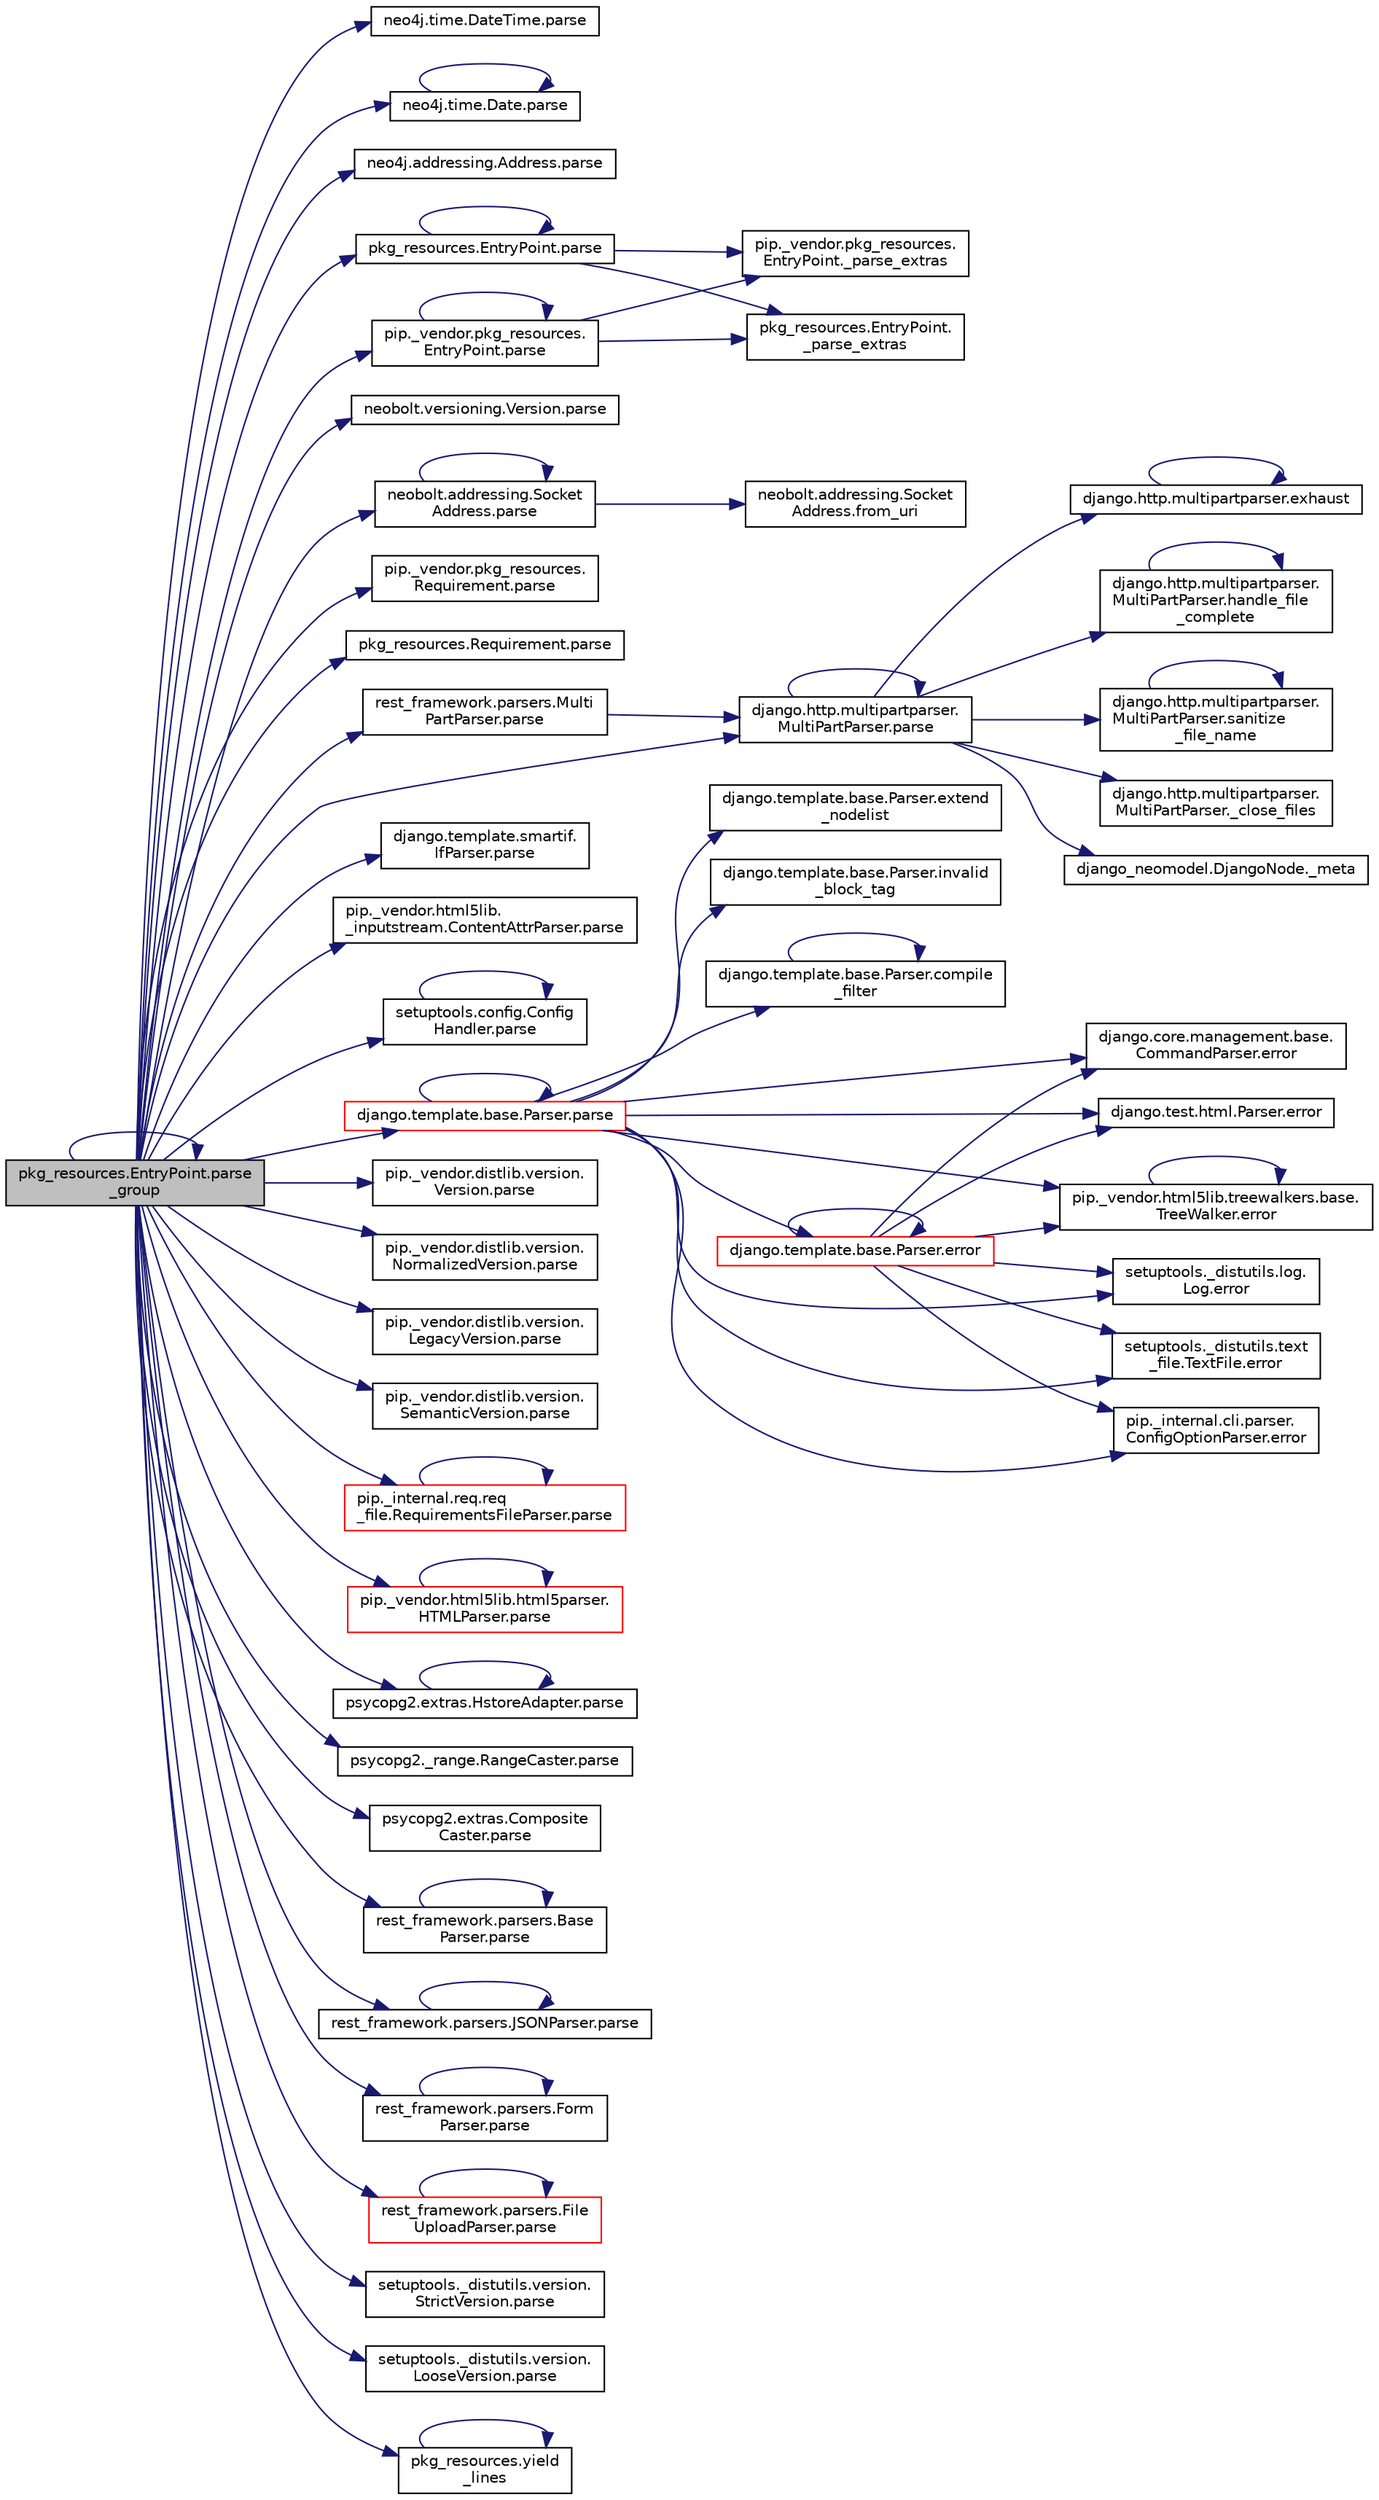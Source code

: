 digraph "pkg_resources.EntryPoint.parse_group"
{
 // LATEX_PDF_SIZE
  edge [fontname="Helvetica",fontsize="10",labelfontname="Helvetica",labelfontsize="10"];
  node [fontname="Helvetica",fontsize="10",shape=record];
  rankdir="LR";
  Node1 [label="pkg_resources.EntryPoint.parse\l_group",height=0.2,width=0.4,color="black", fillcolor="grey75", style="filled", fontcolor="black",tooltip=" "];
  Node1 -> Node2 [color="midnightblue",fontsize="10",style="solid",fontname="Helvetica"];
  Node2 [label="neo4j.time.DateTime.parse",height=0.2,width=0.4,color="black", fillcolor="white", style="filled",URL="$d4/dcd/classneo4j_1_1time_1_1_date_time.html#ac13839a174181d6a66369c7ca99d620a",tooltip=" "];
  Node1 -> Node3 [color="midnightblue",fontsize="10",style="solid",fontname="Helvetica"];
  Node3 [label="neo4j.time.Date.parse",height=0.2,width=0.4,color="black", fillcolor="white", style="filled",URL="$d1/d6f/classneo4j_1_1time_1_1_date.html#afb512559ec213efee217a7aaec59ee30",tooltip=" "];
  Node3 -> Node3 [color="midnightblue",fontsize="10",style="solid",fontname="Helvetica"];
  Node1 -> Node4 [color="midnightblue",fontsize="10",style="solid",fontname="Helvetica"];
  Node4 [label="neo4j.addressing.Address.parse",height=0.2,width=0.4,color="black", fillcolor="white", style="filled",URL="$dd/da4/classneo4j_1_1addressing_1_1_address.html#ae3e1244ed7a735607a6dc0b7892fe05c",tooltip=" "];
  Node1 -> Node5 [color="midnightblue",fontsize="10",style="solid",fontname="Helvetica"];
  Node5 [label="pip._vendor.pkg_resources.\lEntryPoint.parse",height=0.2,width=0.4,color="black", fillcolor="white", style="filled",URL="$dc/d51/classpip_1_1__vendor_1_1pkg__resources_1_1_entry_point.html#a4531e99bede9d6301429f729211ff862",tooltip=" "];
  Node5 -> Node6 [color="midnightblue",fontsize="10",style="solid",fontname="Helvetica"];
  Node6 [label="pip._vendor.pkg_resources.\lEntryPoint._parse_extras",height=0.2,width=0.4,color="black", fillcolor="white", style="filled",URL="$dc/d51/classpip_1_1__vendor_1_1pkg__resources_1_1_entry_point.html#a6c08b8172c8c00adbfa8148341ca3efc",tooltip=" "];
  Node5 -> Node7 [color="midnightblue",fontsize="10",style="solid",fontname="Helvetica"];
  Node7 [label="pkg_resources.EntryPoint.\l_parse_extras",height=0.2,width=0.4,color="black", fillcolor="white", style="filled",URL="$de/dfa/classpkg__resources_1_1_entry_point.html#a49b301b8cec99fb01d7a76840e2b0d93",tooltip=" "];
  Node5 -> Node5 [color="midnightblue",fontsize="10",style="solid",fontname="Helvetica"];
  Node1 -> Node8 [color="midnightblue",fontsize="10",style="solid",fontname="Helvetica"];
  Node8 [label="pkg_resources.EntryPoint.parse",height=0.2,width=0.4,color="black", fillcolor="white", style="filled",URL="$de/dfa/classpkg__resources_1_1_entry_point.html#a3b155a03ae9e3e5f722c8258ddcec0cd",tooltip=" "];
  Node8 -> Node6 [color="midnightblue",fontsize="10",style="solid",fontname="Helvetica"];
  Node8 -> Node7 [color="midnightblue",fontsize="10",style="solid",fontname="Helvetica"];
  Node8 -> Node8 [color="midnightblue",fontsize="10",style="solid",fontname="Helvetica"];
  Node1 -> Node9 [color="midnightblue",fontsize="10",style="solid",fontname="Helvetica"];
  Node9 [label="neobolt.versioning.Version.parse",height=0.2,width=0.4,color="black", fillcolor="white", style="filled",URL="$d8/d1f/classneobolt_1_1versioning_1_1_version.html#ab6c987c8da71a15c3d9259334d25cd50",tooltip=" "];
  Node1 -> Node10 [color="midnightblue",fontsize="10",style="solid",fontname="Helvetica"];
  Node10 [label="neobolt.addressing.Socket\lAddress.parse",height=0.2,width=0.4,color="black", fillcolor="white", style="filled",URL="$dc/d31/classneobolt_1_1addressing_1_1_socket_address.html#a9a3dced90dbdd1e8098ac9838e33a79c",tooltip=" "];
  Node10 -> Node11 [color="midnightblue",fontsize="10",style="solid",fontname="Helvetica"];
  Node11 [label="neobolt.addressing.Socket\lAddress.from_uri",height=0.2,width=0.4,color="black", fillcolor="white", style="filled",URL="$dc/d31/classneobolt_1_1addressing_1_1_socket_address.html#a2c7ef0a99894404ab89035de654a8845",tooltip=" "];
  Node10 -> Node10 [color="midnightblue",fontsize="10",style="solid",fontname="Helvetica"];
  Node1 -> Node12 [color="midnightblue",fontsize="10",style="solid",fontname="Helvetica"];
  Node12 [label="pip._vendor.pkg_resources.\lRequirement.parse",height=0.2,width=0.4,color="black", fillcolor="white", style="filled",URL="$dd/d48/classpip_1_1__vendor_1_1pkg__resources_1_1_requirement.html#a804762a97dbf4272d5a33561dda5f82b",tooltip=" "];
  Node1 -> Node13 [color="midnightblue",fontsize="10",style="solid",fontname="Helvetica"];
  Node13 [label="pkg_resources.Requirement.parse",height=0.2,width=0.4,color="black", fillcolor="white", style="filled",URL="$da/d63/classpkg__resources_1_1_requirement.html#a9be7f45af99c94ec9ca24807ecef986b",tooltip=" "];
  Node1 -> Node14 [color="midnightblue",fontsize="10",style="solid",fontname="Helvetica"];
  Node14 [label="django.http.multipartparser.\lMultiPartParser.parse",height=0.2,width=0.4,color="black", fillcolor="white", style="filled",URL="$d2/d51/classdjango_1_1http_1_1multipartparser_1_1_multi_part_parser.html#a9d63c6809b86e8770876d08f169ac792",tooltip=" "];
  Node14 -> Node15 [color="midnightblue",fontsize="10",style="solid",fontname="Helvetica"];
  Node15 [label="django.http.multipartparser.\lMultiPartParser._close_files",height=0.2,width=0.4,color="black", fillcolor="white", style="filled",URL="$d2/d51/classdjango_1_1http_1_1multipartparser_1_1_multi_part_parser.html#a06bb4b3d7ce6269ea2df68c2f471779f",tooltip=" "];
  Node14 -> Node16 [color="midnightblue",fontsize="10",style="solid",fontname="Helvetica"];
  Node16 [label="django_neomodel.DjangoNode._meta",height=0.2,width=0.4,color="black", fillcolor="white", style="filled",URL="$dc/dc5/classdjango__neomodel_1_1_django_node.html#abd0c469b835cfd2c9903601051c67742",tooltip=" "];
  Node14 -> Node17 [color="midnightblue",fontsize="10",style="solid",fontname="Helvetica"];
  Node17 [label="django.http.multipartparser.exhaust",height=0.2,width=0.4,color="black", fillcolor="white", style="filled",URL="$d2/d3f/namespacedjango_1_1http_1_1multipartparser.html#a39ba458908baf5cdae85819307923c22",tooltip=" "];
  Node17 -> Node17 [color="midnightblue",fontsize="10",style="solid",fontname="Helvetica"];
  Node14 -> Node18 [color="midnightblue",fontsize="10",style="solid",fontname="Helvetica"];
  Node18 [label="django.http.multipartparser.\lMultiPartParser.handle_file\l_complete",height=0.2,width=0.4,color="black", fillcolor="white", style="filled",URL="$d2/d51/classdjango_1_1http_1_1multipartparser_1_1_multi_part_parser.html#a323f449096e75ce2c74c3e7bac1175cc",tooltip=" "];
  Node18 -> Node18 [color="midnightblue",fontsize="10",style="solid",fontname="Helvetica"];
  Node14 -> Node14 [color="midnightblue",fontsize="10",style="solid",fontname="Helvetica"];
  Node14 -> Node19 [color="midnightblue",fontsize="10",style="solid",fontname="Helvetica"];
  Node19 [label="django.http.multipartparser.\lMultiPartParser.sanitize\l_file_name",height=0.2,width=0.4,color="black", fillcolor="white", style="filled",URL="$d2/d51/classdjango_1_1http_1_1multipartparser_1_1_multi_part_parser.html#ac14695749923545798b39b8ff813b5eb",tooltip=" "];
  Node19 -> Node19 [color="midnightblue",fontsize="10",style="solid",fontname="Helvetica"];
  Node1 -> Node20 [color="midnightblue",fontsize="10",style="solid",fontname="Helvetica"];
  Node20 [label="django.template.smartif.\lIfParser.parse",height=0.2,width=0.4,color="black", fillcolor="white", style="filled",URL="$db/dbe/classdjango_1_1template_1_1smartif_1_1_if_parser.html#a783126fdfc6d267b9f29aceddf18f02b",tooltip=" "];
  Node1 -> Node21 [color="midnightblue",fontsize="10",style="solid",fontname="Helvetica"];
  Node21 [label="pip._vendor.html5lib.\l_inputstream.ContentAttrParser.parse",height=0.2,width=0.4,color="black", fillcolor="white", style="filled",URL="$d7/d1b/classpip_1_1__vendor_1_1html5lib_1_1__inputstream_1_1_content_attr_parser.html#ab15ee7a7a410c0c39c5bba41fea5671c",tooltip=" "];
  Node1 -> Node22 [color="midnightblue",fontsize="10",style="solid",fontname="Helvetica"];
  Node22 [label="setuptools.config.Config\lHandler.parse",height=0.2,width=0.4,color="black", fillcolor="white", style="filled",URL="$d2/d75/classsetuptools_1_1config_1_1_config_handler.html#afdcabf01520d6e9a99ebf893b8422f17",tooltip=" "];
  Node22 -> Node22 [color="midnightblue",fontsize="10",style="solid",fontname="Helvetica"];
  Node1 -> Node23 [color="midnightblue",fontsize="10",style="solid",fontname="Helvetica"];
  Node23 [label="django.template.base.Parser.parse",height=0.2,width=0.4,color="red", fillcolor="white", style="filled",URL="$da/d80/classdjango_1_1template_1_1base_1_1_parser.html#ac4d900df2e84a9a9f80e63e1dd22cd4c",tooltip=" "];
  Node23 -> Node24 [color="midnightblue",fontsize="10",style="solid",fontname="Helvetica"];
  Node24 [label="django.template.base.Parser.compile\l_filter",height=0.2,width=0.4,color="black", fillcolor="white", style="filled",URL="$da/d80/classdjango_1_1template_1_1base_1_1_parser.html#a4b4dd453f6b865e1e34d93d2112261bb",tooltip=" "];
  Node24 -> Node24 [color="midnightblue",fontsize="10",style="solid",fontname="Helvetica"];
  Node23 -> Node25 [color="midnightblue",fontsize="10",style="solid",fontname="Helvetica"];
  Node25 [label="django.core.management.base.\lCommandParser.error",height=0.2,width=0.4,color="black", fillcolor="white", style="filled",URL="$d6/d12/classdjango_1_1core_1_1management_1_1base_1_1_command_parser.html#ae0413f6b908f5b42b59bd2a592a88744",tooltip=" "];
  Node23 -> Node26 [color="midnightblue",fontsize="10",style="solid",fontname="Helvetica"];
  Node26 [label="django.test.html.Parser.error",height=0.2,width=0.4,color="black", fillcolor="white", style="filled",URL="$df/d63/classdjango_1_1test_1_1html_1_1_parser.html#ad5bc38bd6dccb70353068114cc818ed9",tooltip=" "];
  Node23 -> Node27 [color="midnightblue",fontsize="10",style="solid",fontname="Helvetica"];
  Node27 [label="pip._vendor.html5lib.treewalkers.base.\lTreeWalker.error",height=0.2,width=0.4,color="black", fillcolor="white", style="filled",URL="$d5/de6/classpip_1_1__vendor_1_1html5lib_1_1treewalkers_1_1base_1_1_tree_walker.html#aed90492e5fc3449c9530531238aad993",tooltip=" "];
  Node27 -> Node27 [color="midnightblue",fontsize="10",style="solid",fontname="Helvetica"];
  Node23 -> Node28 [color="midnightblue",fontsize="10",style="solid",fontname="Helvetica"];
  Node28 [label="setuptools._distutils.log.\lLog.error",height=0.2,width=0.4,color="black", fillcolor="white", style="filled",URL="$d8/d63/classsetuptools_1_1__distutils_1_1log_1_1_log.html#a8bbe39c72001d159dce9bc6e9825cf96",tooltip=" "];
  Node23 -> Node29 [color="midnightblue",fontsize="10",style="solid",fontname="Helvetica"];
  Node29 [label="setuptools._distutils.text\l_file.TextFile.error",height=0.2,width=0.4,color="black", fillcolor="white", style="filled",URL="$da/d41/classsetuptools_1_1__distutils_1_1text__file_1_1_text_file.html#a95a459186291d0c601cd02a17e219da8",tooltip=" "];
  Node23 -> Node30 [color="midnightblue",fontsize="10",style="solid",fontname="Helvetica"];
  Node30 [label="pip._internal.cli.parser.\lConfigOptionParser.error",height=0.2,width=0.4,color="black", fillcolor="white", style="filled",URL="$d5/da5/classpip_1_1__internal_1_1cli_1_1parser_1_1_config_option_parser.html#a7f476706a72ac9c0f9862fff54f800b6",tooltip=" "];
  Node23 -> Node31 [color="midnightblue",fontsize="10",style="solid",fontname="Helvetica"];
  Node31 [label="django.template.base.Parser.error",height=0.2,width=0.4,color="red", fillcolor="white", style="filled",URL="$da/d80/classdjango_1_1template_1_1base_1_1_parser.html#a5567faf9808dd3ccdaa9cde41b78fe14",tooltip=" "];
  Node31 -> Node25 [color="midnightblue",fontsize="10",style="solid",fontname="Helvetica"];
  Node31 -> Node26 [color="midnightblue",fontsize="10",style="solid",fontname="Helvetica"];
  Node31 -> Node31 [color="midnightblue",fontsize="10",style="solid",fontname="Helvetica"];
  Node31 -> Node27 [color="midnightblue",fontsize="10",style="solid",fontname="Helvetica"];
  Node31 -> Node28 [color="midnightblue",fontsize="10",style="solid",fontname="Helvetica"];
  Node31 -> Node29 [color="midnightblue",fontsize="10",style="solid",fontname="Helvetica"];
  Node31 -> Node30 [color="midnightblue",fontsize="10",style="solid",fontname="Helvetica"];
  Node23 -> Node39 [color="midnightblue",fontsize="10",style="solid",fontname="Helvetica"];
  Node39 [label="django.template.base.Parser.extend\l_nodelist",height=0.2,width=0.4,color="black", fillcolor="white", style="filled",URL="$da/d80/classdjango_1_1template_1_1base_1_1_parser.html#a4ebaa166084eec6c6f2d795dc630edb1",tooltip=" "];
  Node23 -> Node40 [color="midnightblue",fontsize="10",style="solid",fontname="Helvetica"];
  Node40 [label="django.template.base.Parser.invalid\l_block_tag",height=0.2,width=0.4,color="black", fillcolor="white", style="filled",URL="$da/d80/classdjango_1_1template_1_1base_1_1_parser.html#a2e600fb52709d1c3564f0a5f1fd83c6d",tooltip=" "];
  Node23 -> Node23 [color="midnightblue",fontsize="10",style="solid",fontname="Helvetica"];
  Node1 -> Node47 [color="midnightblue",fontsize="10",style="solid",fontname="Helvetica"];
  Node47 [label="pip._vendor.distlib.version.\lVersion.parse",height=0.2,width=0.4,color="black", fillcolor="white", style="filled",URL="$da/d0e/classpip_1_1__vendor_1_1distlib_1_1version_1_1_version.html#a150d6fd36991a7754d84626a6819aa27",tooltip=" "];
  Node1 -> Node48 [color="midnightblue",fontsize="10",style="solid",fontname="Helvetica"];
  Node48 [label="pip._vendor.distlib.version.\lNormalizedVersion.parse",height=0.2,width=0.4,color="black", fillcolor="white", style="filled",URL="$dc/d90/classpip_1_1__vendor_1_1distlib_1_1version_1_1_normalized_version.html#aeff53986cc2938f948503d069bcd96f3",tooltip=" "];
  Node1 -> Node49 [color="midnightblue",fontsize="10",style="solid",fontname="Helvetica"];
  Node49 [label="pip._vendor.distlib.version.\lLegacyVersion.parse",height=0.2,width=0.4,color="black", fillcolor="white", style="filled",URL="$d2/d22/classpip_1_1__vendor_1_1distlib_1_1version_1_1_legacy_version.html#afc97c36278a87b7d86aa2445090848eb",tooltip=" "];
  Node1 -> Node50 [color="midnightblue",fontsize="10",style="solid",fontname="Helvetica"];
  Node50 [label="pip._vendor.distlib.version.\lSemanticVersion.parse",height=0.2,width=0.4,color="black", fillcolor="white", style="filled",URL="$d9/deb/classpip_1_1__vendor_1_1distlib_1_1version_1_1_semantic_version.html#abded997222e2fbd9641bbe0d333d3b92",tooltip=" "];
  Node1 -> Node51 [color="midnightblue",fontsize="10",style="solid",fontname="Helvetica"];
  Node51 [label="pip._internal.req.req\l_file.RequirementsFileParser.parse",height=0.2,width=0.4,color="red", fillcolor="white", style="filled",URL="$df/d5c/classpip_1_1__internal_1_1req_1_1req__file_1_1_requirements_file_parser.html#ab1e6a7b2834c64d88b7c185ecfd67813",tooltip=" "];
  Node51 -> Node51 [color="midnightblue",fontsize="10",style="solid",fontname="Helvetica"];
  Node1 -> Node62 [color="midnightblue",fontsize="10",style="solid",fontname="Helvetica"];
  Node62 [label="pip._vendor.html5lib.html5parser.\lHTMLParser.parse",height=0.2,width=0.4,color="red", fillcolor="white", style="filled",URL="$dd/dcc/classpip_1_1__vendor_1_1html5lib_1_1html5parser_1_1_h_t_m_l_parser.html#a3f275d7ecbb574d59fe6bbbe48718428",tooltip=" "];
  Node62 -> Node62 [color="midnightblue",fontsize="10",style="solid",fontname="Helvetica"];
  Node1 -> Node65 [color="midnightblue",fontsize="10",style="solid",fontname="Helvetica"];
  Node65 [label="psycopg2.extras.HstoreAdapter.parse",height=0.2,width=0.4,color="black", fillcolor="white", style="filled",URL="$d3/da9/classpsycopg2_1_1extras_1_1_hstore_adapter.html#a344bf42215c0461cbe490e50b769b08d",tooltip=" "];
  Node65 -> Node65 [color="midnightblue",fontsize="10",style="solid",fontname="Helvetica"];
  Node1 -> Node66 [color="midnightblue",fontsize="10",style="solid",fontname="Helvetica"];
  Node66 [label="psycopg2._range.RangeCaster.parse",height=0.2,width=0.4,color="black", fillcolor="white", style="filled",URL="$d2/d5a/classpsycopg2_1_1__range_1_1_range_caster.html#aa140d253b8e650790711d084720dd183",tooltip=" "];
  Node1 -> Node67 [color="midnightblue",fontsize="10",style="solid",fontname="Helvetica"];
  Node67 [label="psycopg2.extras.Composite\lCaster.parse",height=0.2,width=0.4,color="black", fillcolor="white", style="filled",URL="$dc/d42/classpsycopg2_1_1extras_1_1_composite_caster.html#a30bd9e2c76de047bd5a11637d0e21d86",tooltip=" "];
  Node1 -> Node68 [color="midnightblue",fontsize="10",style="solid",fontname="Helvetica"];
  Node68 [label="rest_framework.parsers.Base\lParser.parse",height=0.2,width=0.4,color="black", fillcolor="white", style="filled",URL="$db/d95/classrest__framework_1_1parsers_1_1_base_parser.html#a89634909d8aefe65092d3bee0a569456",tooltip=" "];
  Node68 -> Node68 [color="midnightblue",fontsize="10",style="solid",fontname="Helvetica"];
  Node1 -> Node69 [color="midnightblue",fontsize="10",style="solid",fontname="Helvetica"];
  Node69 [label="rest_framework.parsers.JSONParser.parse",height=0.2,width=0.4,color="black", fillcolor="white", style="filled",URL="$d1/de6/classrest__framework_1_1parsers_1_1_j_s_o_n_parser.html#a3ef5f35d7536a175602839271172d45f",tooltip=" "];
  Node69 -> Node69 [color="midnightblue",fontsize="10",style="solid",fontname="Helvetica"];
  Node1 -> Node70 [color="midnightblue",fontsize="10",style="solid",fontname="Helvetica"];
  Node70 [label="rest_framework.parsers.Form\lParser.parse",height=0.2,width=0.4,color="black", fillcolor="white", style="filled",URL="$d9/d3a/classrest__framework_1_1parsers_1_1_form_parser.html#afd23ded454253ee6090ed9b640ce7ad9",tooltip=" "];
  Node70 -> Node70 [color="midnightblue",fontsize="10",style="solid",fontname="Helvetica"];
  Node1 -> Node71 [color="midnightblue",fontsize="10",style="solid",fontname="Helvetica"];
  Node71 [label="rest_framework.parsers.Multi\lPartParser.parse",height=0.2,width=0.4,color="black", fillcolor="white", style="filled",URL="$d3/dc3/classrest__framework_1_1parsers_1_1_multi_part_parser.html#a5d55dcd901bf092a16445b83a1387359",tooltip=" "];
  Node71 -> Node14 [color="midnightblue",fontsize="10",style="solid",fontname="Helvetica"];
  Node1 -> Node72 [color="midnightblue",fontsize="10",style="solid",fontname="Helvetica"];
  Node72 [label="rest_framework.parsers.File\lUploadParser.parse",height=0.2,width=0.4,color="red", fillcolor="white", style="filled",URL="$d5/d4e/classrest__framework_1_1parsers_1_1_file_upload_parser.html#ad1e3e1c76e8130e42f5d8c93ccfebeb9",tooltip=" "];
  Node72 -> Node72 [color="midnightblue",fontsize="10",style="solid",fontname="Helvetica"];
  Node1 -> Node5586 [color="midnightblue",fontsize="10",style="solid",fontname="Helvetica"];
  Node5586 [label="setuptools._distutils.version.\lStrictVersion.parse",height=0.2,width=0.4,color="black", fillcolor="white", style="filled",URL="$d1/d27/classsetuptools_1_1__distutils_1_1version_1_1_strict_version.html#ab5aaefcdcab1ab487508edeb29821e27",tooltip=" "];
  Node1 -> Node5587 [color="midnightblue",fontsize="10",style="solid",fontname="Helvetica"];
  Node5587 [label="setuptools._distutils.version.\lLooseVersion.parse",height=0.2,width=0.4,color="black", fillcolor="white", style="filled",URL="$d6/d60/classsetuptools_1_1__distutils_1_1version_1_1_loose_version.html#adcf8a3c5dc01507b8613149959cda9a4",tooltip=" "];
  Node1 -> Node1 [color="midnightblue",fontsize="10",style="solid",fontname="Helvetica"];
  Node1 -> Node3841 [color="midnightblue",fontsize="10",style="solid",fontname="Helvetica"];
  Node3841 [label="pkg_resources.yield\l_lines",height=0.2,width=0.4,color="black", fillcolor="white", style="filled",URL="$d0/de1/namespacepkg__resources.html#a0eafea5b96ff98a74cd3340af8bc1cc6",tooltip=" "];
  Node3841 -> Node3841 [color="midnightblue",fontsize="10",style="solid",fontname="Helvetica"];
}

